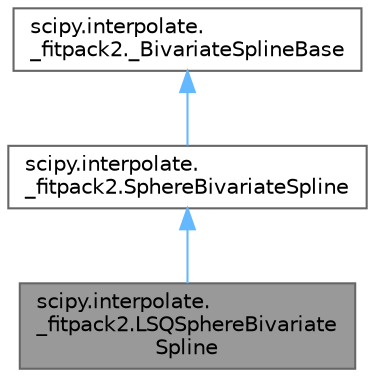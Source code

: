 digraph "scipy.interpolate._fitpack2.LSQSphereBivariateSpline"
{
 // LATEX_PDF_SIZE
  bgcolor="transparent";
  edge [fontname=Helvetica,fontsize=10,labelfontname=Helvetica,labelfontsize=10];
  node [fontname=Helvetica,fontsize=10,shape=box,height=0.2,width=0.4];
  Node1 [id="Node000001",label="scipy.interpolate.\l_fitpack2.LSQSphereBivariate\lSpline",height=0.2,width=0.4,color="gray40", fillcolor="grey60", style="filled", fontcolor="black",tooltip=" "];
  Node2 -> Node1 [id="edge3_Node000001_Node000002",dir="back",color="steelblue1",style="solid",tooltip=" "];
  Node2 [id="Node000002",label="scipy.interpolate.\l_fitpack2.SphereBivariateSpline",height=0.2,width=0.4,color="gray40", fillcolor="white", style="filled",URL="$d4/d62/classscipy_1_1interpolate_1_1__fitpack2_1_1SphereBivariateSpline.html",tooltip=" "];
  Node3 -> Node2 [id="edge4_Node000002_Node000003",dir="back",color="steelblue1",style="solid",tooltip=" "];
  Node3 [id="Node000003",label="scipy.interpolate.\l_fitpack2._BivariateSplineBase",height=0.2,width=0.4,color="gray40", fillcolor="white", style="filled",URL="$d5/d53/classscipy_1_1interpolate_1_1__fitpack2_1_1__BivariateSplineBase.html",tooltip=" "];
}
